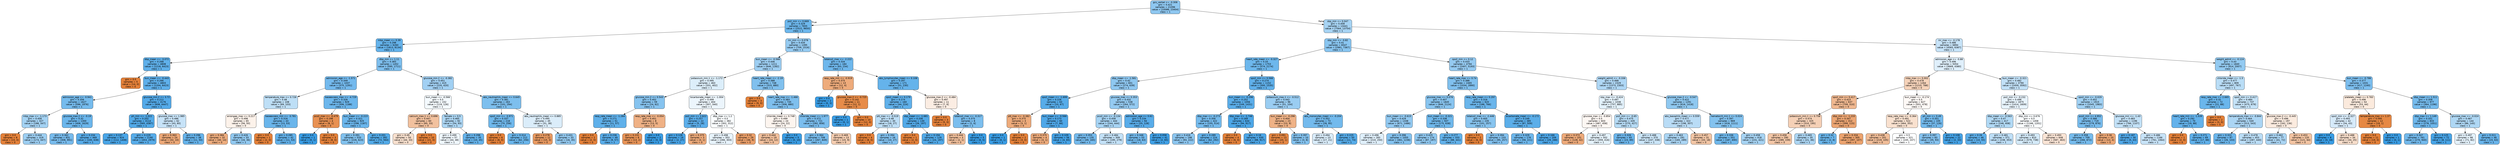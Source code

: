 digraph Tree {
node [shape=box, style="filled, rounded", color="black", fontname="helvetica"] ;
edge [fontname="helvetica"] ;
0 [label="gcs_verbal <= -0.308\ngini = 0.421\nsamples = 21096\nvalue = [10086, 23404]\nclass = 1", fillcolor="#8ec7f0"] ;
1 [label="po2_min <= 0.669\ngini = 0.329\nsamples = 7655\nvalue = [2522, 9650]\nclass = 1", fillcolor="#6db7ec"] ;
0 -> 1 [labeldistance=2.5, labelangle=45, headlabel="True"] ;
2 [label="mbp_mean <= 0.39\ngini = 0.298\nsamples = 6260\nvalue = [1813, 8134]\nclass = 1", fillcolor="#65b3eb"] ;
1 -> 2 ;
3 [label="dbp_mean <= -3.072\ngini = 0.268\nsamples = 4808\nvalue = [1218, 6423]\nclass = 1", fillcolor="#5fb0ea"] ;
2 -> 3 ;
4 [label="gini = 0.0\nsamples = 5\nvalue = [14, 0]\nclass = 0", fillcolor="#e58139"] ;
3 -> 4 ;
5 [label="bun_mean <= -0.443\ngini = 0.266\nsamples = 4803\nvalue = [1204, 6423]\nclass = 1", fillcolor="#5eafea"] ;
3 -> 5 ;
6 [label="admission_age <= -0.941\ngini = 0.356\nsamples = 1627\nvalue = [596, 1976]\nclass = 1", fillcolor="#75bbed"] ;
5 -> 6 ;
7 [label="mbp_max <= -1.173\ngini = 0.456\nsamples = 327\nvalue = [188, 347]\nclass = 1", fillcolor="#a4d2f3"] ;
6 -> 7 ;
8 [label="gini = 0.0\nsamples = 8\nvalue = [15, 0]\nclass = 0", fillcolor="#e58139"] ;
7 -> 8 ;
9 [label="gini = 0.444\nsamples = 319\nvalue = [173, 347]\nclass = 1", fillcolor="#9ccef2"] ;
7 -> 9 ;
10 [label="glucose_max.2 <= -0.19\ngini = 0.32\nsamples = 1300\nvalue = [408, 1629]\nclass = 1", fillcolor="#6bb6ec"] ;
6 -> 10 ;
11 [label="gini = 0.362\nsamples = 831\nvalue = [308, 991]\nclass = 1", fillcolor="#77bbed"] ;
10 -> 11 ;
12 [label="gini = 0.234\nsamples = 469\nvalue = [100, 638]\nclass = 1", fillcolor="#58ace9"] ;
10 -> 12 ;
13 [label="glucose_min.2 <= 3.72\ngini = 0.212\nsamples = 3176\nvalue = [608, 4447]\nclass = 1", fillcolor="#54aae9"] ;
5 -> 13 ;
14 [label="ph_min <= -1.022\ngini = 0.202\nsamples = 3114\nvalue = [565, 4387]\nclass = 1", fillcolor="#53aae8"] ;
13 -> 14 ;
15 [label="gini = 0.137\nsamples = 924\nvalue = [112, 1408]\nclass = 1", fillcolor="#49a5e7"] ;
14 -> 15 ;
16 [label="gini = 0.229\nsamples = 2190\nvalue = [453, 2979]\nclass = 1", fillcolor="#57ace9"] ;
14 -> 16 ;
17 [label="glucose_max <= 1.985\ngini = 0.486\nsamples = 62\nvalue = [43, 60]\nclass = 1", fillcolor="#c7e3f8"] ;
13 -> 17 ;
18 [label="gini = 0.363\nsamples = 24\nvalue = [32, 10]\nclass = 0", fillcolor="#eda877"] ;
17 -> 18 ;
19 [label="gini = 0.296\nsamples = 38\nvalue = [11, 50]\nclass = 1", fillcolor="#65b3eb"] ;
17 -> 19 ;
20 [label="dbp_min <= 1.11\ngini = 0.383\nsamples = 1452\nvalue = [595, 1711]\nclass = 1", fillcolor="#7ebfee"] ;
2 -> 20 ;
21 [label="admission_age <= -1.571\ngini = 0.349\nsamples = 1037\nvalue = [375, 1291]\nclass = 1", fillcolor="#73b9ed"] ;
20 -> 21 ;
22 [label="temperature_max <= 0.726\ngini = 0.48\nsamples = 108\nvalue = [69, 103]\nclass = 1", fillcolor="#bedff6"] ;
21 -> 22 ;
23 [label="aniongap_max <= 0.217\ngini = 0.498\nsamples = 65\nvalue = [56, 50]\nclass = 0", fillcolor="#fcf2ea"] ;
22 -> 23 ;
24 [label="gini = 0.384\nsamples = 32\nvalue = [40, 14]\nclass = 0", fillcolor="#eead7e"] ;
23 -> 24 ;
25 [label="gini = 0.426\nsamples = 33\nvalue = [16, 36]\nclass = 1", fillcolor="#91c9f1"] ;
23 -> 25 ;
26 [label="baseexcess_min <= -3.781\ngini = 0.316\nsamples = 43\nvalue = [13, 53]\nclass = 1", fillcolor="#6ab5eb"] ;
22 -> 26 ;
27 [label="gini = 0.0\nsamples = 1\nvalue = [2, 0]\nclass = 0", fillcolor="#e58139"] ;
26 -> 27 ;
28 [label="gini = 0.285\nsamples = 42\nvalue = [11, 53]\nclass = 1", fillcolor="#62b1ea"] ;
26 -> 28 ;
29 [label="baseexcess_max <= -4.729\ngini = 0.326\nsamples = 929\nvalue = [306, 1188]\nclass = 1", fillcolor="#6cb6ec"] ;
21 -> 29 ;
30 [label="pco2_max <= -0.479\ngini = 0.198\nsamples = 4\nvalue = [8, 1]\nclass = 0", fillcolor="#e89152"] ;
29 -> 30 ;
31 [label="gini = 0.0\nsamples = 1\nvalue = [0, 1]\nclass = 1", fillcolor="#399de5"] ;
30 -> 31 ;
32 [label="gini = 0.0\nsamples = 3\nvalue = [8, 0]\nclass = 0", fillcolor="#e58139"] ;
30 -> 32 ;
33 [label="bun_mean <= -0.223\ngini = 0.321\nsamples = 925\nvalue = [298, 1187]\nclass = 1", fillcolor="#6bb6ec"] ;
29 -> 33 ;
34 [label="gini = 0.391\nsamples = 533\nvalue = [226, 623]\nclass = 1", fillcolor="#81c1ee"] ;
33 -> 34 ;
35 [label="gini = 0.201\nsamples = 392\nvalue = [72, 564]\nclass = 1", fillcolor="#52aae8"] ;
33 -> 35 ;
36 [label="glucose_min.2 <= -0.382\ngini = 0.451\nsamples = 415\nvalue = [220, 420]\nclass = 1", fillcolor="#a1d0f3"] ;
20 -> 36 ;
37 [label="bun_mean <= -0.566\ngini = 0.5\nsamples = 152\nvalue = [119, 126]\nclass = 1", fillcolor="#f4fafe"] ;
36 -> 37 ;
38 [label="calcium_max.1 <= 0.696\ngini = 0.447\nsamples = 60\nvalue = [65, 33]\nclass = 0", fillcolor="#f2c19e"] ;
37 -> 38 ;
39 [label="gini = 0.49\nsamples = 50\nvalue = [44, 33]\nclass = 0", fillcolor="#f8e0ce"] ;
38 -> 39 ;
40 [label="gini = 0.0\nsamples = 10\nvalue = [21, 0]\nclass = 0", fillcolor="#e58139"] ;
38 -> 40 ;
41 [label="female <= 0.5\ngini = 0.465\nsamples = 92\nvalue = [54, 93]\nclass = 1", fillcolor="#acd6f4"] ;
37 -> 41 ;
42 [label="gini = 0.499\nsamples = 57\nvalue = [44, 48]\nclass = 1", fillcolor="#eff7fd"] ;
41 -> 42 ;
43 [label="gini = 0.298\nsamples = 35\nvalue = [10, 45]\nclass = 1", fillcolor="#65b3eb"] ;
41 -> 43 ;
44 [label="abs_neutrophils_mean <= 0.645\ngini = 0.381\nsamples = 263\nvalue = [101, 294]\nclass = 1", fillcolor="#7dbfee"] ;
36 -> 44 ;
45 [label="spo2_min <= -3.971\ngini = 0.337\nsamples = 218\nvalue = [70, 256]\nclass = 1", fillcolor="#6fb8ec"] ;
44 -> 45 ;
46 [label="gini = 0.0\nsamples = 6\nvalue = [8, 0]\nclass = 0", fillcolor="#e58139"] ;
45 -> 46 ;
47 [label="gini = 0.314\nsamples = 212\nvalue = [62, 256]\nclass = 1", fillcolor="#69b5eb"] ;
45 -> 47 ;
48 [label="abs_neutrophils_mean <= 0.885\ngini = 0.495\nsamples = 45\nvalue = [31, 38]\nclass = 1", fillcolor="#dbedfa"] ;
44 -> 48 ;
49 [label="gini = 0.278\nsamples = 12\nvalue = [15, 3]\nclass = 0", fillcolor="#ea9a61"] ;
48 -> 49 ;
50 [label="gini = 0.431\nsamples = 33\nvalue = [16, 35]\nclass = 1", fillcolor="#94caf1"] ;
48 -> 50 ;
51 [label="inr_min <= 0.078\ngini = 0.434\nsamples = 1395\nvalue = [709, 1516]\nclass = 1", fillcolor="#96cbf1"] ;
1 -> 51 ;
52 [label="bun_mean <= -0.566\ngini = 0.446\nsamples = 1211\nvalue = [646, 1282]\nclass = 1", fillcolor="#9dcef2"] ;
51 -> 52 ;
53 [label="potassium_min.1 <= -1.172\ngini = 0.495\nsamples = 463\nvalue = [331, 402]\nclass = 1", fillcolor="#dceefa"] ;
52 -> 53 ;
54 [label="glucose_min.2 <= 0.543\ngini = 0.402\nsamples = 59\nvalue = [24, 62]\nclass = 1", fillcolor="#86c3ef"] ;
53 -> 54 ;
55 [label="resp_rate_mean <= -1.284\ngini = 0.271\nsamples = 51\nvalue = [11, 57]\nclass = 1", fillcolor="#5fb0ea"] ;
54 -> 55 ;
56 [label="gini = 0.0\nsamples = 2\nvalue = [2, 0]\nclass = 0", fillcolor="#e58139"] ;
55 -> 56 ;
57 [label="gini = 0.236\nsamples = 49\nvalue = [9, 57]\nclass = 1", fillcolor="#58ace9"] ;
55 -> 57 ;
58 [label="resp_rate_max <= -0.054\ngini = 0.401\nsamples = 8\nvalue = [13, 5]\nclass = 0", fillcolor="#efb185"] ;
54 -> 58 ;
59 [label="gini = 0.231\nsamples = 6\nvalue = [13, 2]\nclass = 0", fillcolor="#e99457"] ;
58 -> 59 ;
60 [label="gini = 0.0\nsamples = 2\nvalue = [0, 3]\nclass = 1", fillcolor="#399de5"] ;
58 -> 60 ;
61 [label="bicarbonate_mean <= -1.004\ngini = 0.499\nsamples = 404\nvalue = [307, 340]\nclass = 1", fillcolor="#ecf5fc"] ;
53 -> 61 ;
62 [label="po2_min <= 2.622\ngini = 0.257\nsamples = 22\nvalue = [5, 28]\nclass = 1", fillcolor="#5caeea"] ;
61 -> 62 ;
63 [label="gini = 0.128\nsamples = 19\nvalue = [2, 27]\nclass = 1", fillcolor="#48a4e7"] ;
62 -> 63 ;
64 [label="gini = 0.375\nsamples = 3\nvalue = [3, 1]\nclass = 0", fillcolor="#eeab7b"] ;
62 -> 64 ;
65 [label="dbp_max <= 1.2\ngini = 0.5\nsamples = 382\nvalue = [302, 312]\nclass = 1", fillcolor="#f9fcfe"] ;
61 -> 65 ;
66 [label="gini = 0.498\nsamples = 353\nvalue = [266, 303]\nclass = 1", fillcolor="#e7f3fc"] ;
65 -> 66 ;
67 [label="gini = 0.32\nsamples = 29\nvalue = [36, 9]\nclass = 0", fillcolor="#eca06a"] ;
65 -> 67 ;
68 [label="heart_rate_mean <= -2.19\ngini = 0.388\nsamples = 748\nvalue = [315, 880]\nclass = 1", fillcolor="#80c0ee"] ;
52 -> 68 ;
69 [label="gini = 0.0\nsamples = 3\nvalue = [9, 0]\nclass = 0", fillcolor="#e58139"] ;
68 -> 69 ;
70 [label="heart_rate_max <= -1.466\ngini = 0.383\nsamples = 745\nvalue = [306, 880]\nclass = 1", fillcolor="#7ebfee"] ;
68 -> 70 ;
71 [label="chloride_mean <= 0.748\ngini = 0.499\nsamples = 24\nvalue = [24, 22]\nclass = 0", fillcolor="#fdf5ef"] ;
70 -> 71 ;
72 [label="gini = 0.444\nsamples = 19\nvalue = [24, 12]\nclass = 0", fillcolor="#f2c09c"] ;
71 -> 72 ;
73 [label="gini = 0.0\nsamples = 5\nvalue = [0, 10]\nclass = 1", fillcolor="#399de5"] ;
71 -> 73 ;
74 [label="chloride_mean <= 1.977\ngini = 0.372\nsamples = 721\nvalue = [282, 858]\nclass = 1", fillcolor="#7abdee"] ;
70 -> 74 ;
75 [label="gini = 0.364\nsamples = 708\nvalue = [267, 849]\nclass = 1", fillcolor="#77bced"] ;
74 -> 75 ;
76 [label="gini = 0.469\nsamples = 13\nvalue = [15, 9]\nclass = 0", fillcolor="#f5cdb0"] ;
74 -> 76 ;
77 [label="totalco2_max <= -2.222\ngini = 0.334\nsamples = 184\nvalue = [63, 234]\nclass = 1", fillcolor="#6eb7ec"] ;
51 -> 77 ;
78 [label="resp_rate_min <= -0.919\ngini = 0.375\nsamples = 13\nvalue = [12, 4]\nclass = 0", fillcolor="#eeab7b"] ;
77 -> 78 ;
79 [label="gini = 0.0\nsamples = 2\nvalue = [0, 3]\nclass = 1", fillcolor="#399de5"] ;
78 -> 79 ;
80 [label="glucose_max.2 <= -0.725\ngini = 0.142\nsamples = 11\nvalue = [12, 1]\nclass = 0", fillcolor="#e78c49"] ;
78 -> 80 ;
81 [label="gini = 0.0\nsamples = 1\nvalue = [0, 1]\nclass = 1", fillcolor="#399de5"] ;
80 -> 81 ;
82 [label="gini = 0.0\nsamples = 10\nvalue = [12, 0]\nclass = 0", fillcolor="#e58139"] ;
80 -> 82 ;
83 [label="abs_lymphocytes_mean <= 0.108\ngini = 0.297\nsamples = 171\nvalue = [51, 230]\nclass = 1", fillcolor="#65b3eb"] ;
77 -> 83 ;
84 [label="spo2_mean <= 0.179\ngini = 0.274\nsamples = 160\nvalue = [44, 224]\nclass = 1", fillcolor="#60b0ea"] ;
83 -> 84 ;
85 [label="ptt_max <= -0.519\ngini = 0.48\nsamples = 30\nvalue = [18, 27]\nclass = 1", fillcolor="#bddef6"] ;
84 -> 85 ;
86 [label="gini = 0.0\nsamples = 4\nvalue = [8, 0]\nclass = 0", fillcolor="#e58139"] ;
85 -> 86 ;
87 [label="gini = 0.394\nsamples = 26\nvalue = [10, 27]\nclass = 1", fillcolor="#82c1ef"] ;
85 -> 87 ;
88 [label="sbp_mean <= -1.681\ngini = 0.206\nsamples = 130\nvalue = [26, 197]\nclass = 1", fillcolor="#53aae8"] ;
84 -> 88 ;
89 [label="gini = 0.0\nsamples = 1\nvalue = [2, 0]\nclass = 0", fillcolor="#e58139"] ;
88 -> 89 ;
90 [label="gini = 0.194\nsamples = 129\nvalue = [24, 197]\nclass = 1", fillcolor="#51a9e8"] ;
88 -> 90 ;
91 [label="glucose_max.2 <= -0.484\ngini = 0.497\nsamples = 11\nvalue = [7, 6]\nclass = 0", fillcolor="#fbede3"] ;
83 -> 91 ;
92 [label="gini = 0.0\nsamples = 3\nvalue = [5, 0]\nclass = 0", fillcolor="#e58139"] ;
91 -> 92 ;
93 [label="totalco2_max <= -0.317\ngini = 0.375\nsamples = 8\nvalue = [2, 6]\nclass = 1", fillcolor="#7bbeee"] ;
91 -> 93 ;
94 [label="gini = 0.444\nsamples = 3\nvalue = [2, 1]\nclass = 0", fillcolor="#f2c09c"] ;
93 -> 94 ;
95 [label="gini = 0.0\nsamples = 5\nvalue = [0, 5]\nclass = 1", fillcolor="#399de5"] ;
93 -> 95 ;
96 [label="sbp_min <= 0.047\ngini = 0.458\nsamples = 13441\nvalue = [7564, 13754]\nclass = 1", fillcolor="#a6d3f3"] ;
0 -> 96 [labeldistance=2.5, labelangle=-45, headlabel="False"] ;
97 [label="sbp_min <= -0.82\ngini = 0.41\nsamples = 6547\nvalue = [2981, 7367]\nclass = 1", fillcolor="#89c5f0"] ;
96 -> 97 ;
98 [label="heart_rate_mean <= -0.327\ngini = 0.33\nsamples = 1753\nvalue = [574, 2174]\nclass = 1", fillcolor="#6db7ec"] ;
97 -> 98 ;
99 [label="dbp_mean <= -1.581\ngini = 0.42\nsamples = 601\nvalue = [274, 639]\nclass = 1", fillcolor="#8ec7f0"] ;
98 -> 99 ;
100 [label="spo2_mean <= -1.699\ngini = 0.226\nsamples = 63\nvalue = [10, 67]\nclass = 1", fillcolor="#57ace9"] ;
99 -> 100 ;
101 [label="ptt_max <= -0.382\ngini = 0.375\nsamples = 3\nvalue = [3, 1]\nclass = 0", fillcolor="#eeab7b"] ;
100 -> 101 ;
102 [label="gini = 0.0\nsamples = 1\nvalue = [0, 1]\nclass = 1", fillcolor="#399de5"] ;
101 -> 102 ;
103 [label="gini = 0.0\nsamples = 2\nvalue = [3, 0]\nclass = 0", fillcolor="#e58139"] ;
101 -> 103 ;
104 [label="bun_mean <= -0.566\ngini = 0.173\nsamples = 60\nvalue = [7, 66]\nclass = 1", fillcolor="#4ea7e8"] ;
100 -> 104 ;
105 [label="gini = 0.375\nsamples = 4\nvalue = [3, 1]\nclass = 0", fillcolor="#eeab7b"] ;
104 -> 105 ;
106 [label="gini = 0.109\nsamples = 56\nvalue = [4, 65]\nclass = 1", fillcolor="#45a3e7"] ;
104 -> 106 ;
107 [label="glucose_max <= 0.353\ngini = 0.432\nsamples = 538\nvalue = [264, 572]\nclass = 1", fillcolor="#94caf1"] ;
99 -> 107 ;
108 [label="pco2_min <= -0.134\ngini = 0.458\nsamples = 444\nvalue = [244, 444]\nclass = 1", fillcolor="#a6d3f3"] ;
107 -> 108 ;
109 [label="gini = 0.353\nsamples = 135\nvalue = [49, 165]\nclass = 1", fillcolor="#74baed"] ;
108 -> 109 ;
110 [label="gini = 0.484\nsamples = 309\nvalue = [195, 279]\nclass = 1", fillcolor="#c3e1f7"] ;
108 -> 110 ;
111 [label="admission_age <= 0.61\ngini = 0.234\nsamples = 94\nvalue = [20, 128]\nclass = 1", fillcolor="#58ace9"] ;
107 -> 111 ;
112 [label="gini = 0.346\nsamples = 53\nvalue = [18, 63]\nclass = 1", fillcolor="#72b9ec"] ;
111 -> 112 ;
113 [label="gini = 0.058\nsamples = 41\nvalue = [2, 65]\nclass = 1", fillcolor="#3fa0e6"] ;
111 -> 113 ;
114 [label="spo2_min <= 0.566\ngini = 0.274\nsamples = 1152\nvalue = [300, 1535]\nclass = 1", fillcolor="#60b0ea"] ;
98 -> 114 ;
115 [label="bun_mean <= -0.296\ngini = 0.252\nsamples = 1056\nvalue = [249, 1431]\nclass = 1", fillcolor="#5baeea"] ;
114 -> 115 ;
116 [label="dbp_max <= -0.273\ngini = 0.356\nsamples = 422\nvalue = [155, 514]\nclass = 1", fillcolor="#75bbed"] ;
115 -> 116 ;
117 [label="gini = 0.416\nsamples = 198\nvalue = [93, 222]\nclass = 1", fillcolor="#8cc6f0"] ;
116 -> 117 ;
118 [label="gini = 0.289\nsamples = 224\nvalue = [62, 292]\nclass = 1", fillcolor="#63b2eb"] ;
116 -> 118 ;
119 [label="dbp_max <= -1.746\ngini = 0.169\nsamples = 634\nvalue = [94, 917]\nclass = 1", fillcolor="#4da7e8"] ;
115 -> 119 ;
120 [label="gini = 0.0\nsamples = 4\nvalue = [6, 0]\nclass = 0", fillcolor="#e58139"] ;
119 -> 120 ;
121 [label="gini = 0.16\nsamples = 630\nvalue = [88, 917]\nclass = 1", fillcolor="#4ca6e7"] ;
119 -> 121 ;
122 [label="potassium_max.1 <= -0.512\ngini = 0.442\nsamples = 96\nvalue = [51, 104]\nclass = 1", fillcolor="#9acdf2"] ;
114 -> 122 ;
123 [label="bun_mean <= -0.296\ngini = 0.404\nsamples = 23\nvalue = [23, 9]\nclass = 0", fillcolor="#efb286"] ;
122 -> 123 ;
124 [label="gini = 0.091\nsamples = 13\nvalue = [20, 1]\nclass = 0", fillcolor="#e68743"] ;
123 -> 124 ;
125 [label="gini = 0.397\nsamples = 10\nvalue = [3, 8]\nclass = 1", fillcolor="#83c2ef"] ;
123 -> 125 ;
126 [label="abs_monocytes_mean <= -0.204\ngini = 0.352\nsamples = 73\nvalue = [28, 95]\nclass = 1", fillcolor="#73baed"] ;
122 -> 126 ;
127 [label="gini = 0.494\nsamples = 23\nvalue = [17, 21]\nclass = 1", fillcolor="#d9ecfa"] ;
126 -> 127 ;
128 [label="gini = 0.225\nsamples = 50\nvalue = [11, 74]\nclass = 1", fillcolor="#56ace9"] ;
126 -> 128 ;
129 [label="spo2_min <= 0.12\ngini = 0.433\nsamples = 4794\nvalue = [2407, 5193]\nclass = 1", fillcolor="#95caf1"] ;
97 -> 129 ;
130 [label="heart_rate_max <= 0.74\ngini = 0.388\nsamples = 2465\nvalue = [1034, 2890]\nclass = 1", fillcolor="#80c0ee"] ;
129 -> 130 ;
131 [label="glucose_max <= 0.076\ngini = 0.407\nsamples = 1845\nvalue = [846, 2124]\nclass = 1", fillcolor="#88c4ef"] ;
130 -> 131 ;
132 [label="bun_mean <= -0.615\ngini = 0.429\nsamples = 1338\nvalue = [671, 1486]\nclass = 1", fillcolor="#92c9f1"] ;
131 -> 132 ;
133 [label="gini = 0.496\nsamples = 283\nvalue = [210, 250]\nclass = 1", fillcolor="#dfeffb"] ;
132 -> 133 ;
134 [label="gini = 0.396\nsamples = 1055\nvalue = [461, 1236]\nclass = 1", fillcolor="#83c2ef"] ;
132 -> 134 ;
135 [label="bun_mean <= -0.321\ngini = 0.338\nsamples = 507\nvalue = [175, 638]\nclass = 1", fillcolor="#6fb8ec"] ;
131 -> 135 ;
136 [label="gini = 0.425\nsamples = 174\nvalue = [87, 197]\nclass = 1", fillcolor="#90c8f0"] ;
135 -> 136 ;
137 [label="gini = 0.277\nsamples = 333\nvalue = [88, 441]\nclass = 1", fillcolor="#61b1ea"] ;
135 -> 137 ;
138 [label="resp_rate_mean <= 0.297\ngini = 0.316\nsamples = 620\nvalue = [188, 766]\nclass = 1", fillcolor="#6ab5eb"] ;
130 -> 138 ;
139 [label="totalco2_max <= -2.446\ngini = 0.405\nsamples = 235\nvalue = [101, 257]\nclass = 1", fillcolor="#87c4ef"] ;
138 -> 139 ;
140 [label="gini = 0.0\nsamples = 2\nvalue = [6, 0]\nclass = 0", fillcolor="#e58139"] ;
139 -> 140 ;
141 [label="gini = 0.394\nsamples = 233\nvalue = [95, 257]\nclass = 1", fillcolor="#82c1ef"] ;
139 -> 141 ;
142 [label="bicarbonate_mean <= -0.172\ngini = 0.249\nsamples = 385\nvalue = [87, 509]\nclass = 1", fillcolor="#5baee9"] ;
138 -> 142 ;
143 [label="gini = 0.329\nsamples = 176\nvalue = [58, 221]\nclass = 1", fillcolor="#6db7ec"] ;
142 -> 143 ;
144 [label="gini = 0.166\nsamples = 209\nvalue = [29, 288]\nclass = 1", fillcolor="#4da7e8"] ;
142 -> 144 ;
145 [label="weight_admit <= -0.336\ngini = 0.468\nsamples = 2329\nvalue = [1373, 2303]\nclass = 1", fillcolor="#afd7f5"] ;
129 -> 145 ;
146 [label="sbp_max <= -0.424\ngini = 0.497\nsamples = 1038\nvalue = [757, 885]\nclass = 1", fillcolor="#e2f1fb"] ;
145 -> 146 ;
147 [label="glucose_max <= -0.854\ngini = 0.5\nsamples = 603\nvalue = [487, 458]\nclass = 0", fillcolor="#fdf7f3"] ;
146 -> 147 ;
148 [label="gini = 0.372\nsamples = 101\nvalue = [128, 42]\nclass = 0", fillcolor="#eeaa7a"] ;
147 -> 148 ;
149 [label="gini = 0.497\nsamples = 502\nvalue = [359, 416]\nclass = 1", fillcolor="#e4f2fb"] ;
147 -> 149 ;
150 [label="po2_min <= -0.65\ngini = 0.475\nsamples = 435\nvalue = [270, 427]\nclass = 1", fillcolor="#b6dbf5"] ;
146 -> 150 ;
151 [label="gini = 0.326\nsamples = 65\nvalue = [23, 89]\nclass = 1", fillcolor="#6cb6ec"] ;
150 -> 151 ;
152 [label="gini = 0.488\nsamples = 370\nvalue = [247, 338]\nclass = 1", fillcolor="#cae5f8"] ;
150 -> 152 ;
153 [label="glucose_max.2 <= -0.547\ngini = 0.422\nsamples = 1291\nvalue = [616, 1418]\nclass = 1", fillcolor="#8fc8f0"] ;
145 -> 153 ;
154 [label="abs_basophils_mean <= 0.559\ngini = 0.477\nsamples = 322\nvalue = [198, 307]\nclass = 1", fillcolor="#b9dcf6"] ;
153 -> 154 ;
155 [label="gini = 0.463\nsamples = 291\nvalue = [165, 289]\nclass = 1", fillcolor="#aad5f4"] ;
154 -> 155 ;
156 [label="gini = 0.457\nsamples = 31\nvalue = [33, 18]\nclass = 0", fillcolor="#f3c6a5"] ;
154 -> 156 ;
157 [label="hematocrit_min.1 <= 0.024\ngini = 0.397\nsamples = 969\nvalue = [418, 1111]\nclass = 1", fillcolor="#83c2ef"] ;
153 -> 157 ;
158 [label="gini = 0.336\nsamples = 551\nvalue = [187, 690]\nclass = 1", fillcolor="#6fb8ec"] ;
157 -> 158 ;
159 [label="gini = 0.458\nsamples = 418\nvalue = [231, 421]\nclass = 1", fillcolor="#a6d3f3"] ;
157 -> 159 ;
160 [label="inr_max <= -0.178\ngini = 0.486\nsamples = 6894\nvalue = [4583, 6387]\nclass = 1", fillcolor="#c7e3f8"] ;
96 -> 160 ;
161 [label="admission_age <= -0.88\ngini = 0.496\nsamples = 5054\nvalue = [3669, 4380]\nclass = 1", fillcolor="#dfeffb"] ;
160 -> 161 ;
162 [label="mbp_max <= 0.002\ngini = 0.478\nsamples = 1264\nvalue = [1210, 788]\nclass = 0", fillcolor="#f6d3ba"] ;
161 -> 162 ;
163 [label="spo2_min <= 0.417\ngini = 0.423\nsamples = 637\nvalue = [709, 310]\nclass = 0", fillcolor="#f0b890"] ;
162 -> 163 ;
164 [label="potassium_min.1 <= 0.758\ngini = 0.474\nsamples = 325\nvalue = [310, 195]\nclass = 0", fillcolor="#f5d0b6"] ;
163 -> 164 ;
165 [label="gini = 0.458\nsamples = 290\nvalue = [289, 159]\nclass = 0", fillcolor="#f3c6a6"] ;
164 -> 165 ;
166 [label="gini = 0.465\nsamples = 35\nvalue = [21, 36]\nclass = 1", fillcolor="#acd6f4"] ;
164 -> 166 ;
167 [label="dbp_min <= -1.233\ngini = 0.347\nsamples = 312\nvalue = [399, 115]\nclass = 0", fillcolor="#eca572"] ;
163 -> 167 ;
168 [label="gini = 0.32\nsamples = 7\nvalue = [2, 8]\nclass = 1", fillcolor="#6ab6ec"] ;
167 -> 168 ;
169 [label="gini = 0.334\nsamples = 305\nvalue = [397, 107]\nclass = 0", fillcolor="#eca36e"] ;
167 -> 169 ;
170 [label="bun_mean <= -0.174\ngini = 0.5\nsamples = 627\nvalue = [501, 478]\nclass = 0", fillcolor="#fef9f6"] ;
162 -> 170 ;
171 [label="resp_rate_max <= -0.364\ngini = 0.491\nsamples = 522\nvalue = [464, 352]\nclass = 0", fillcolor="#f9e1cf"] ;
170 -> 171 ;
172 [label="gini = 0.438\nsamples = 201\nvalue = [219, 105]\nclass = 0", fillcolor="#f1bd98"] ;
171 -> 172 ;
173 [label="gini = 0.5\nsamples = 321\nvalue = [245, 247]\nclass = 1", fillcolor="#fdfeff"] ;
171 -> 173 ;
174 [label="ph_min <= 0.49\ngini = 0.351\nsamples = 105\nvalue = [37, 126]\nclass = 1", fillcolor="#73baed"] ;
170 -> 174 ;
175 [label="gini = 0.397\nsamples = 83\nvalue = [35, 93]\nclass = 1", fillcolor="#84c2ef"] ;
174 -> 175 ;
176 [label="gini = 0.108\nsamples = 22\nvalue = [2, 33]\nclass = 1", fillcolor="#45a3e7"] ;
174 -> 176 ;
177 [label="bun_mean <= -0.321\ngini = 0.482\nsamples = 3790\nvalue = [2459, 3592]\nclass = 1", fillcolor="#c1e0f7"] ;
161 -> 177 ;
178 [label="po2_min <= -0.232\ngini = 0.498\nsamples = 1875\nvalue = [1414, 1609]\nclass = 1", fillcolor="#e7f3fc"] ;
177 -> 178 ;
179 [label="dbp_mean <= -0.563\ngini = 0.47\nsamples = 417\nvalue = [248, 408]\nclass = 1", fillcolor="#b1d9f5"] ;
178 -> 179 ;
180 [label="gini = 0.26\nsamples = 46\nvalue = [10, 55]\nclass = 1", fillcolor="#5dafea"] ;
179 -> 180 ;
181 [label="gini = 0.481\nsamples = 371\nvalue = [238, 353]\nclass = 1", fillcolor="#bedff7"] ;
179 -> 181 ;
182 [label="dbp_min <= 0.676\ngini = 0.5\nsamples = 1458\nvalue = [1166, 1201]\nclass = 1", fillcolor="#f9fcfe"] ;
178 -> 182 ;
183 [label="gini = 0.493\nsamples = 810\nvalue = [579, 738]\nclass = 1", fillcolor="#d4eaf9"] ;
182 -> 183 ;
184 [label="gini = 0.493\nsamples = 648\nvalue = [587, 463]\nclass = 0", fillcolor="#fae4d5"] ;
182 -> 184 ;
185 [label="spo2_min <= -0.029\ngini = 0.452\nsamples = 1915\nvalue = [1045, 1983]\nclass = 1", fillcolor="#a1d1f3"] ;
177 -> 185 ;
186 [label="pco2_min <= 4.952\ngini = 0.366\nsamples = 719\nvalue = [279, 876]\nclass = 1", fillcolor="#78bced"] ;
185 -> 186 ;
187 [label="gini = 0.358\nsamples = 709\nvalue = [266, 872]\nclass = 1", fillcolor="#75bbed"] ;
186 -> 187 ;
188 [label="gini = 0.36\nsamples = 10\nvalue = [13, 4]\nclass = 0", fillcolor="#eda876"] ;
186 -> 188 ;
189 [label="glucose_min <= -1.43\ngini = 0.483\nsamples = 1196\nvalue = [766, 1107]\nclass = 1", fillcolor="#c2e1f7"] ;
185 -> 189 ;
190 [label="gini = 0.187\nsamples = 30\nvalue = [5, 43]\nclass = 1", fillcolor="#50a8e8"] ;
189 -> 190 ;
191 [label="gini = 0.486\nsamples = 1166\nvalue = [761, 1064]\nclass = 1", fillcolor="#c7e3f8"] ;
189 -> 191 ;
192 [label="weight_admit <= -0.124\ngini = 0.43\nsamples = 1840\nvalue = [914, 2007]\nclass = 1", fillcolor="#93caf1"] ;
160 -> 192 ;
193 [label="chloride_mean <= -1.5\ngini = 0.477\nsamples = 809\nvalue = [497, 767]\nclass = 1", fillcolor="#b9ddf6"] ;
192 -> 193 ;
194 [label="resp_rate_max <= 2.665\ngini = 0.32\nsamples = 72\nvalue = [22, 88]\nclass = 1", fillcolor="#6ab6ec"] ;
193 -> 194 ;
195 [label="heart_rate_min <= -1.539\ngini = 0.292\nsamples = 70\nvalue = [19, 88]\nclass = 1", fillcolor="#64b2eb"] ;
194 -> 195 ;
196 [label="gini = 0.0\nsamples = 1\nvalue = [2, 0]\nclass = 0", fillcolor="#e58139"] ;
195 -> 196 ;
197 [label="gini = 0.271\nsamples = 69\nvalue = [17, 88]\nclass = 1", fillcolor="#5fb0ea"] ;
195 -> 197 ;
198 [label="gini = 0.0\nsamples = 2\nvalue = [3, 0]\nclass = 0", fillcolor="#e58139"] ;
194 -> 198 ;
199 [label="spo2_min <= 0.417\ngini = 0.484\nsamples = 737\nvalue = [475, 679]\nclass = 1", fillcolor="#c4e2f7"] ;
193 -> 199 ;
200 [label="temperature_max <= -0.844\ngini = 0.464\nsamples = 540\nvalue = [313, 543]\nclass = 1", fillcolor="#abd5f4"] ;
199 -> 200 ;
201 [label="gini = 0.322\nsamples = 87\nvalue = [26, 103]\nclass = 1", fillcolor="#6bb6ec"] ;
200 -> 201 ;
202 [label="gini = 0.478\nsamples = 453\nvalue = [287, 440]\nclass = 1", fillcolor="#baddf6"] ;
200 -> 202 ;
203 [label="glucose_max.2 <= -0.445\ngini = 0.496\nsamples = 197\nvalue = [162, 136]\nclass = 0", fillcolor="#fbebdf"] ;
199 -> 203 ;
204 [label="gini = 0.462\nsamples = 77\nvalue = [41, 72]\nclass = 1", fillcolor="#aad5f4"] ;
203 -> 204 ;
205 [label="gini = 0.453\nsamples = 120\nvalue = [121, 64]\nclass = 0", fillcolor="#f3c4a2"] ;
203 -> 205 ;
206 [label="bun_mean <= -0.786\ngini = 0.377\nsamples = 1031\nvalue = [417, 1240]\nclass = 1", fillcolor="#7cbeee"] ;
192 -> 206 ;
207 [label="platelets_mean <= 0.783\ngini = 0.496\nsamples = 54\nvalue = [53, 44]\nclass = 0", fillcolor="#fbeadd"] ;
206 -> 207 ;
208 [label="spo2_min <= -0.327\ngini = 0.493\nsamples = 42\nvalue = [34, 43]\nclass = 1", fillcolor="#d6eafa"] ;
207 -> 208 ;
209 [label="gini = 0.0\nsamples = 8\nvalue = [0, 18]\nclass = 1", fillcolor="#399de5"] ;
208 -> 209 ;
210 [label="gini = 0.488\nsamples = 34\nvalue = [34, 25]\nclass = 0", fillcolor="#f8decb"] ;
208 -> 210 ;
211 [label="temperature_max <= 1.37\ngini = 0.095\nsamples = 12\nvalue = [19, 1]\nclass = 0", fillcolor="#e68843"] ;
207 -> 211 ;
212 [label="gini = 0.0\nsamples = 11\nvalue = [19, 0]\nclass = 0", fillcolor="#e58139"] ;
211 -> 212 ;
213 [label="gini = 0.0\nsamples = 1\nvalue = [0, 1]\nclass = 1", fillcolor="#399de5"] ;
211 -> 213 ;
214 [label="dbp_mean <= 1.511\ngini = 0.358\nsamples = 977\nvalue = [364, 1196]\nclass = 1", fillcolor="#75bbed"] ;
206 -> 214 ;
215 [label="dbp_max <= 1.149\ngini = 0.331\nsamples = 833\nvalue = [278, 1051]\nclass = 1", fillcolor="#6db7ec"] ;
214 -> 215 ;
216 [label="gini = 0.347\nsamples = 761\nvalue = [270, 940]\nclass = 1", fillcolor="#72b9ec"] ;
215 -> 216 ;
217 [label="gini = 0.125\nsamples = 72\nvalue = [8, 111]\nclass = 1", fillcolor="#47a4e7"] ;
215 -> 217 ;
218 [label="glucose_max <= -0.024\ngini = 0.467\nsamples = 144\nvalue = [86, 145]\nclass = 1", fillcolor="#aed7f4"] ;
214 -> 218 ;
219 [label="gini = 0.497\nsamples = 98\nvalue = [71, 82]\nclass = 1", fillcolor="#e4f2fc"] ;
218 -> 219 ;
220 [label="gini = 0.311\nsamples = 46\nvalue = [15, 63]\nclass = 1", fillcolor="#68b4eb"] ;
218 -> 220 ;
}